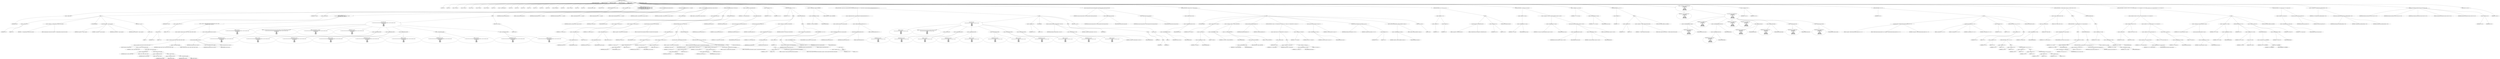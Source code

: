 digraph hostapd_notif_assoc {  
"1000124" [label = "(METHOD,hostapd_notif_assoc)" ]
"1000125" [label = "(PARAM,hostapd_data *hapd)" ]
"1000126" [label = "(PARAM,const u8 *addr)" ]
"1000127" [label = "(PARAM,const u8 *req_ies)" ]
"1000128" [label = "(PARAM,size_t req_ies_len)" ]
"1000129" [label = "(PARAM,int reassoc)" ]
"1000130" [label = "(BLOCK,,)" ]
"1000131" [label = "(LOCAL,v5: int)" ]
"1000132" [label = "(LOCAL,v6: int)" ]
"1000133" [label = "(LOCAL,v7: const char *)" ]
"1000134" [label = "(LOCAL,v12: const u8 *)" ]
"1000135" [label = "(LOCAL,v13: size_t)" ]
"1000136" [label = "(LOCAL,v14: sta_info *)" ]
"1000137" [label = "(LOCAL,v15: sta_info *)" ]
"1000138" [label = "(LOCAL,v16: int)" ]
"1000139" [label = "(LOCAL,v17: wpa_state_machine *)" ]
"1000140" [label = "(LOCAL,v18: int)" ]
"1000141" [label = "(LOCAL,v19: int)" ]
"1000142" [label = "(LOCAL,v20: u32)" ]
"1000143" [label = "(LOCAL,v21: int)" ]
"1000144" [label = "(LOCAL,v22: u8 *)" ]
"1000145" [label = "(LOCAL,v23: int)" ]
"1000146" [label = "(LOCAL,v24: u32)" ]
"1000147" [label = "(LOCAL,v25: unsigned int)" ]
"1000148" [label = "(LOCAL,v26: int)" ]
"1000149" [label = "(LOCAL,v27: wpa_event)" ]
"1000150" [label = "(LOCAL,v28: int)" ]
"1000151" [label = "(LOCAL,v29: int)" ]
"1000152" [label = "(LOCAL,elems: ieee802_11_elems)" ]
"1000153" [label = "(LOCAL,buf: u8 [ 1064 ])" ]
"1000154" [label = "(CONTROL_STRUCTURE,if ( !addr ),if ( !addr ))" ]
"1000155" [label = "(<operator>.logicalNot,!addr)" ]
"1000156" [label = "(IDENTIFIER,addr,!addr)" ]
"1000157" [label = "(BLOCK,,)" ]
"1000158" [label = "(<operator>.assignment,v6 = 2)" ]
"1000159" [label = "(IDENTIFIER,v6,v6 = 2)" ]
"1000160" [label = "(LITERAL,2,v6 = 2)" ]
"1000161" [label = "(<operator>.assignment,v7 = \"hostapd_notif_assoc: Skip event with no address\")" ]
"1000162" [label = "(IDENTIFIER,v7,v7 = \"hostapd_notif_assoc: Skip event with no address\")" ]
"1000163" [label = "(LITERAL,\"hostapd_notif_assoc: Skip event with no address\",v7 = \"hostapd_notif_assoc: Skip event with no address\")" ]
"1000164" [label = "(JUMP_TARGET,LABEL_31)" ]
"1000165" [label = "(wpa_printf,wpa_printf(v6, v7, req_ies, req_ies_len))" ]
"1000166" [label = "(IDENTIFIER,v6,wpa_printf(v6, v7, req_ies, req_ies_len))" ]
"1000167" [label = "(IDENTIFIER,v7,wpa_printf(v6, v7, req_ies, req_ies_len))" ]
"1000168" [label = "(IDENTIFIER,req_ies,wpa_printf(v6, v7, req_ies, req_ies_len))" ]
"1000169" [label = "(IDENTIFIER,req_ies_len,wpa_printf(v6, v7, req_ies, req_ies_len))" ]
"1000170" [label = "(RETURN,return -1;,return -1;)" ]
"1000171" [label = "(<operator>.minus,-1)" ]
"1000172" [label = "(LITERAL,1,-1)" ]
"1000173" [label = "(<operator>.assignment,v5 = *addr)" ]
"1000174" [label = "(IDENTIFIER,v5,v5 = *addr)" ]
"1000175" [label = "(<operator>.indirection,*addr)" ]
"1000176" [label = "(IDENTIFIER,addr,v5 = *addr)" ]
"1000177" [label = "(CONTROL_STRUCTURE,if ( (v5 & 1) != 0\n    || !((unsigned __int8)(v5 | addr[1] | addr[2] | addr[3] | addr[4]) | addr[5])\n    || !memcmp(addr, hapd->own_addr, 6u) ),if ( (v5 & 1) != 0\n    || !((unsigned __int8)(v5 | addr[1] | addr[2] | addr[3] | addr[4]) | addr[5])\n    || !memcmp(addr, hapd->own_addr, 6u) ))" ]
"1000178" [label = "(<operator>.logicalOr,(v5 & 1) != 0\n    || !((unsigned __int8)(v5 | addr[1] | addr[2] | addr[3] | addr[4]) | addr[5])\n    || !memcmp(addr, hapd->own_addr, 6u))" ]
"1000179" [label = "(<operator>.notEquals,(v5 & 1) != 0)" ]
"1000180" [label = "(<operator>.and,v5 & 1)" ]
"1000181" [label = "(IDENTIFIER,v5,v5 & 1)" ]
"1000182" [label = "(LITERAL,1,v5 & 1)" ]
"1000183" [label = "(LITERAL,0,(v5 & 1) != 0)" ]
"1000184" [label = "(<operator>.logicalOr,!((unsigned __int8)(v5 | addr[1] | addr[2] | addr[3] | addr[4]) | addr[5])\n    || !memcmp(addr, hapd->own_addr, 6u))" ]
"1000185" [label = "(<operator>.logicalNot,!((unsigned __int8)(v5 | addr[1] | addr[2] | addr[3] | addr[4]) | addr[5]))" ]
"1000186" [label = "(<operator>.or,(unsigned __int8)(v5 | addr[1] | addr[2] | addr[3] | addr[4]) | addr[5])" ]
"1000187" [label = "(<operator>.cast,(unsigned __int8)(v5 | addr[1] | addr[2] | addr[3] | addr[4]))" ]
"1000188" [label = "(UNKNOWN,unsigned __int8,unsigned __int8)" ]
"1000189" [label = "(<operator>.or,v5 | addr[1] | addr[2] | addr[3] | addr[4])" ]
"1000190" [label = "(IDENTIFIER,v5,v5 | addr[1] | addr[2] | addr[3] | addr[4])" ]
"1000191" [label = "(<operator>.or,addr[1] | addr[2] | addr[3] | addr[4])" ]
"1000192" [label = "(<operator>.indirectIndexAccess,addr[1])" ]
"1000193" [label = "(IDENTIFIER,addr,addr[1] | addr[2] | addr[3] | addr[4])" ]
"1000194" [label = "(LITERAL,1,addr[1] | addr[2] | addr[3] | addr[4])" ]
"1000195" [label = "(<operator>.or,addr[2] | addr[3] | addr[4])" ]
"1000196" [label = "(<operator>.indirectIndexAccess,addr[2])" ]
"1000197" [label = "(IDENTIFIER,addr,addr[2] | addr[3] | addr[4])" ]
"1000198" [label = "(LITERAL,2,addr[2] | addr[3] | addr[4])" ]
"1000199" [label = "(<operator>.or,addr[3] | addr[4])" ]
"1000200" [label = "(<operator>.indirectIndexAccess,addr[3])" ]
"1000201" [label = "(IDENTIFIER,addr,addr[3] | addr[4])" ]
"1000202" [label = "(LITERAL,3,addr[3] | addr[4])" ]
"1000203" [label = "(<operator>.indirectIndexAccess,addr[4])" ]
"1000204" [label = "(IDENTIFIER,addr,addr[3] | addr[4])" ]
"1000205" [label = "(LITERAL,4,addr[3] | addr[4])" ]
"1000206" [label = "(<operator>.indirectIndexAccess,addr[5])" ]
"1000207" [label = "(IDENTIFIER,addr,(unsigned __int8)(v5 | addr[1] | addr[2] | addr[3] | addr[4]) | addr[5])" ]
"1000208" [label = "(LITERAL,5,(unsigned __int8)(v5 | addr[1] | addr[2] | addr[3] | addr[4]) | addr[5])" ]
"1000209" [label = "(<operator>.logicalNot,!memcmp(addr, hapd->own_addr, 6u))" ]
"1000210" [label = "(memcmp,memcmp(addr, hapd->own_addr, 6u))" ]
"1000211" [label = "(IDENTIFIER,addr,memcmp(addr, hapd->own_addr, 6u))" ]
"1000212" [label = "(<operator>.indirectFieldAccess,hapd->own_addr)" ]
"1000213" [label = "(IDENTIFIER,hapd,memcmp(addr, hapd->own_addr, 6u))" ]
"1000214" [label = "(FIELD_IDENTIFIER,own_addr,own_addr)" ]
"1000215" [label = "(LITERAL,6u,memcmp(addr, hapd->own_addr, 6u))" ]
"1000216" [label = "(BLOCK,,)" ]
"1000217" [label = "(wpa_printf,wpa_printf(\n      2,\n      \"%s: Invalid SA=%02x:%02x:%02x:%02x:%02x:%02x in received indication - ignore this indication silently\",\n      \"hostapd_notif_assoc\",\n      v5,\n      addr[1],\n      addr[2],\n      addr[3],\n      addr[4],\n      addr[5]))" ]
"1000218" [label = "(LITERAL,2,wpa_printf(\n      2,\n      \"%s: Invalid SA=%02x:%02x:%02x:%02x:%02x:%02x in received indication - ignore this indication silently\",\n      \"hostapd_notif_assoc\",\n      v5,\n      addr[1],\n      addr[2],\n      addr[3],\n      addr[4],\n      addr[5]))" ]
"1000219" [label = "(LITERAL,\"%s: Invalid SA=%02x:%02x:%02x:%02x:%02x:%02x in received indication - ignore this indication silently\",wpa_printf(\n      2,\n      \"%s: Invalid SA=%02x:%02x:%02x:%02x:%02x:%02x in received indication - ignore this indication silently\",\n      \"hostapd_notif_assoc\",\n      v5,\n      addr[1],\n      addr[2],\n      addr[3],\n      addr[4],\n      addr[5]))" ]
"1000220" [label = "(LITERAL,\"hostapd_notif_assoc\",wpa_printf(\n      2,\n      \"%s: Invalid SA=%02x:%02x:%02x:%02x:%02x:%02x in received indication - ignore this indication silently\",\n      \"hostapd_notif_assoc\",\n      v5,\n      addr[1],\n      addr[2],\n      addr[3],\n      addr[4],\n      addr[5]))" ]
"1000221" [label = "(IDENTIFIER,v5,wpa_printf(\n      2,\n      \"%s: Invalid SA=%02x:%02x:%02x:%02x:%02x:%02x in received indication - ignore this indication silently\",\n      \"hostapd_notif_assoc\",\n      v5,\n      addr[1],\n      addr[2],\n      addr[3],\n      addr[4],\n      addr[5]))" ]
"1000222" [label = "(<operator>.indirectIndexAccess,addr[1])" ]
"1000223" [label = "(IDENTIFIER,addr,wpa_printf(\n      2,\n      \"%s: Invalid SA=%02x:%02x:%02x:%02x:%02x:%02x in received indication - ignore this indication silently\",\n      \"hostapd_notif_assoc\",\n      v5,\n      addr[1],\n      addr[2],\n      addr[3],\n      addr[4],\n      addr[5]))" ]
"1000224" [label = "(LITERAL,1,wpa_printf(\n      2,\n      \"%s: Invalid SA=%02x:%02x:%02x:%02x:%02x:%02x in received indication - ignore this indication silently\",\n      \"hostapd_notif_assoc\",\n      v5,\n      addr[1],\n      addr[2],\n      addr[3],\n      addr[4],\n      addr[5]))" ]
"1000225" [label = "(<operator>.indirectIndexAccess,addr[2])" ]
"1000226" [label = "(IDENTIFIER,addr,wpa_printf(\n      2,\n      \"%s: Invalid SA=%02x:%02x:%02x:%02x:%02x:%02x in received indication - ignore this indication silently\",\n      \"hostapd_notif_assoc\",\n      v5,\n      addr[1],\n      addr[2],\n      addr[3],\n      addr[4],\n      addr[5]))" ]
"1000227" [label = "(LITERAL,2,wpa_printf(\n      2,\n      \"%s: Invalid SA=%02x:%02x:%02x:%02x:%02x:%02x in received indication - ignore this indication silently\",\n      \"hostapd_notif_assoc\",\n      v5,\n      addr[1],\n      addr[2],\n      addr[3],\n      addr[4],\n      addr[5]))" ]
"1000228" [label = "(<operator>.indirectIndexAccess,addr[3])" ]
"1000229" [label = "(IDENTIFIER,addr,wpa_printf(\n      2,\n      \"%s: Invalid SA=%02x:%02x:%02x:%02x:%02x:%02x in received indication - ignore this indication silently\",\n      \"hostapd_notif_assoc\",\n      v5,\n      addr[1],\n      addr[2],\n      addr[3],\n      addr[4],\n      addr[5]))" ]
"1000230" [label = "(LITERAL,3,wpa_printf(\n      2,\n      \"%s: Invalid SA=%02x:%02x:%02x:%02x:%02x:%02x in received indication - ignore this indication silently\",\n      \"hostapd_notif_assoc\",\n      v5,\n      addr[1],\n      addr[2],\n      addr[3],\n      addr[4],\n      addr[5]))" ]
"1000231" [label = "(<operator>.indirectIndexAccess,addr[4])" ]
"1000232" [label = "(IDENTIFIER,addr,wpa_printf(\n      2,\n      \"%s: Invalid SA=%02x:%02x:%02x:%02x:%02x:%02x in received indication - ignore this indication silently\",\n      \"hostapd_notif_assoc\",\n      v5,\n      addr[1],\n      addr[2],\n      addr[3],\n      addr[4],\n      addr[5]))" ]
"1000233" [label = "(LITERAL,4,wpa_printf(\n      2,\n      \"%s: Invalid SA=%02x:%02x:%02x:%02x:%02x:%02x in received indication - ignore this indication silently\",\n      \"hostapd_notif_assoc\",\n      v5,\n      addr[1],\n      addr[2],\n      addr[3],\n      addr[4],\n      addr[5]))" ]
"1000234" [label = "(<operator>.indirectIndexAccess,addr[5])" ]
"1000235" [label = "(IDENTIFIER,addr,wpa_printf(\n      2,\n      \"%s: Invalid SA=%02x:%02x:%02x:%02x:%02x:%02x in received indication - ignore this indication silently\",\n      \"hostapd_notif_assoc\",\n      v5,\n      addr[1],\n      addr[2],\n      addr[3],\n      addr[4],\n      addr[5]))" ]
"1000236" [label = "(LITERAL,5,wpa_printf(\n      2,\n      \"%s: Invalid SA=%02x:%02x:%02x:%02x:%02x:%02x in received indication - ignore this indication silently\",\n      \"hostapd_notif_assoc\",\n      v5,\n      addr[1],\n      addr[2],\n      addr[3],\n      addr[4],\n      addr[5]))" ]
"1000237" [label = "(RETURN,return 0;,return 0;)" ]
"1000238" [label = "(LITERAL,0,return 0;)" ]
"1000239" [label = "(random_add_randomness,random_add_randomness(addr, 6u))" ]
"1000240" [label = "(IDENTIFIER,addr,random_add_randomness(addr, 6u))" ]
"1000241" [label = "(LITERAL,6u,random_add_randomness(addr, 6u))" ]
"1000242" [label = "(hostapd_logger,hostapd_logger(hapd, addr, 1u, 2, \"associated\"))" ]
"1000243" [label = "(IDENTIFIER,hapd,hostapd_logger(hapd, addr, 1u, 2, \"associated\"))" ]
"1000244" [label = "(IDENTIFIER,addr,hostapd_logger(hapd, addr, 1u, 2, \"associated\"))" ]
"1000245" [label = "(LITERAL,1u,hostapd_logger(hapd, addr, 1u, 2, \"associated\"))" ]
"1000246" [label = "(LITERAL,2,hostapd_logger(hapd, addr, 1u, 2, \"associated\"))" ]
"1000247" [label = "(LITERAL,\"associated\",hostapd_logger(hapd, addr, 1u, 2, \"associated\"))" ]
"1000248" [label = "(ieee802_11_parse_elems,ieee802_11_parse_elems(req_ies, req_ies_len, &elems, 0))" ]
"1000249" [label = "(IDENTIFIER,req_ies,ieee802_11_parse_elems(req_ies, req_ies_len, &elems, 0))" ]
"1000250" [label = "(IDENTIFIER,req_ies_len,ieee802_11_parse_elems(req_ies, req_ies_len, &elems, 0))" ]
"1000251" [label = "(<operator>.addressOf,&elems)" ]
"1000252" [label = "(IDENTIFIER,elems,ieee802_11_parse_elems(req_ies, req_ies_len, &elems, 0))" ]
"1000253" [label = "(LITERAL,0,ieee802_11_parse_elems(req_ies, req_ies_len, &elems, 0))" ]
"1000254" [label = "(CONTROL_STRUCTURE,if ( elems.wps_ie ),if ( elems.wps_ie ))" ]
"1000255" [label = "(<operator>.fieldAccess,elems.wps_ie)" ]
"1000256" [label = "(IDENTIFIER,elems,if ( elems.wps_ie ))" ]
"1000257" [label = "(FIELD_IDENTIFIER,wps_ie,wps_ie)" ]
"1000258" [label = "(BLOCK,,)" ]
"1000259" [label = "(<operator>.assignment,v12 = elems.wps_ie - 2)" ]
"1000260" [label = "(IDENTIFIER,v12,v12 = elems.wps_ie - 2)" ]
"1000261" [label = "(<operator>.subtraction,elems.wps_ie - 2)" ]
"1000262" [label = "(<operator>.fieldAccess,elems.wps_ie)" ]
"1000263" [label = "(IDENTIFIER,elems,elems.wps_ie - 2)" ]
"1000264" [label = "(FIELD_IDENTIFIER,wps_ie,wps_ie)" ]
"1000265" [label = "(LITERAL,2,elems.wps_ie - 2)" ]
"1000266" [label = "(<operator>.assignment,v13 = elems.wps_ie_len + 2)" ]
"1000267" [label = "(IDENTIFIER,v13,v13 = elems.wps_ie_len + 2)" ]
"1000268" [label = "(<operator>.addition,elems.wps_ie_len + 2)" ]
"1000269" [label = "(<operator>.fieldAccess,elems.wps_ie_len)" ]
"1000270" [label = "(IDENTIFIER,elems,elems.wps_ie_len + 2)" ]
"1000271" [label = "(FIELD_IDENTIFIER,wps_ie_len,wps_ie_len)" ]
"1000272" [label = "(LITERAL,2,elems.wps_ie_len + 2)" ]
"1000273" [label = "(wpa_printf,wpa_printf(2, \"STA included WPS IE in (Re)AssocReq\"))" ]
"1000274" [label = "(LITERAL,2,wpa_printf(2, \"STA included WPS IE in (Re)AssocReq\"))" ]
"1000275" [label = "(LITERAL,\"STA included WPS IE in (Re)AssocReq\",wpa_printf(2, \"STA included WPS IE in (Re)AssocReq\"))" ]
"1000276" [label = "(CONTROL_STRUCTURE,else,else)" ]
"1000277" [label = "(CONTROL_STRUCTURE,if ( elems.rsn_ie ),if ( elems.rsn_ie ))" ]
"1000278" [label = "(<operator>.fieldAccess,elems.rsn_ie)" ]
"1000279" [label = "(IDENTIFIER,elems,if ( elems.rsn_ie ))" ]
"1000280" [label = "(FIELD_IDENTIFIER,rsn_ie,rsn_ie)" ]
"1000281" [label = "(BLOCK,,)" ]
"1000282" [label = "(<operator>.assignment,v12 = elems.rsn_ie - 2)" ]
"1000283" [label = "(IDENTIFIER,v12,v12 = elems.rsn_ie - 2)" ]
"1000284" [label = "(<operator>.subtraction,elems.rsn_ie - 2)" ]
"1000285" [label = "(<operator>.fieldAccess,elems.rsn_ie)" ]
"1000286" [label = "(IDENTIFIER,elems,elems.rsn_ie - 2)" ]
"1000287" [label = "(FIELD_IDENTIFIER,rsn_ie,rsn_ie)" ]
"1000288" [label = "(LITERAL,2,elems.rsn_ie - 2)" ]
"1000289" [label = "(<operator>.assignment,v13 = elems.rsn_ie_len + 2)" ]
"1000290" [label = "(IDENTIFIER,v13,v13 = elems.rsn_ie_len + 2)" ]
"1000291" [label = "(<operator>.addition,elems.rsn_ie_len + 2)" ]
"1000292" [label = "(<operator>.fieldAccess,elems.rsn_ie_len)" ]
"1000293" [label = "(IDENTIFIER,elems,elems.rsn_ie_len + 2)" ]
"1000294" [label = "(FIELD_IDENTIFIER,rsn_ie_len,rsn_ie_len)" ]
"1000295" [label = "(LITERAL,2,elems.rsn_ie_len + 2)" ]
"1000296" [label = "(wpa_printf,wpa_printf(2, \"STA included RSN IE in (Re)AssocReq\"))" ]
"1000297" [label = "(LITERAL,2,wpa_printf(2, \"STA included RSN IE in (Re)AssocReq\"))" ]
"1000298" [label = "(LITERAL,\"STA included RSN IE in (Re)AssocReq\",wpa_printf(2, \"STA included RSN IE in (Re)AssocReq\"))" ]
"1000299" [label = "(CONTROL_STRUCTURE,else,else)" ]
"1000300" [label = "(CONTROL_STRUCTURE,if ( elems.wpa_ie ),if ( elems.wpa_ie ))" ]
"1000301" [label = "(<operator>.fieldAccess,elems.wpa_ie)" ]
"1000302" [label = "(IDENTIFIER,elems,if ( elems.wpa_ie ))" ]
"1000303" [label = "(FIELD_IDENTIFIER,wpa_ie,wpa_ie)" ]
"1000304" [label = "(BLOCK,,)" ]
"1000305" [label = "(<operator>.assignment,v12 = elems.wpa_ie - 2)" ]
"1000306" [label = "(IDENTIFIER,v12,v12 = elems.wpa_ie - 2)" ]
"1000307" [label = "(<operator>.subtraction,elems.wpa_ie - 2)" ]
"1000308" [label = "(<operator>.fieldAccess,elems.wpa_ie)" ]
"1000309" [label = "(IDENTIFIER,elems,elems.wpa_ie - 2)" ]
"1000310" [label = "(FIELD_IDENTIFIER,wpa_ie,wpa_ie)" ]
"1000311" [label = "(LITERAL,2,elems.wpa_ie - 2)" ]
"1000312" [label = "(<operator>.assignment,v13 = elems.wpa_ie_len + 2)" ]
"1000313" [label = "(IDENTIFIER,v13,v13 = elems.wpa_ie_len + 2)" ]
"1000314" [label = "(<operator>.addition,elems.wpa_ie_len + 2)" ]
"1000315" [label = "(<operator>.fieldAccess,elems.wpa_ie_len)" ]
"1000316" [label = "(IDENTIFIER,elems,elems.wpa_ie_len + 2)" ]
"1000317" [label = "(FIELD_IDENTIFIER,wpa_ie_len,wpa_ie_len)" ]
"1000318" [label = "(LITERAL,2,elems.wpa_ie_len + 2)" ]
"1000319" [label = "(wpa_printf,wpa_printf(2, \"STA included WPA IE in (Re)AssocReq\"))" ]
"1000320" [label = "(LITERAL,2,wpa_printf(2, \"STA included WPA IE in (Re)AssocReq\"))" ]
"1000321" [label = "(LITERAL,\"STA included WPA IE in (Re)AssocReq\",wpa_printf(2, \"STA included WPA IE in (Re)AssocReq\"))" ]
"1000322" [label = "(CONTROL_STRUCTURE,else,else)" ]
"1000323" [label = "(BLOCK,,)" ]
"1000324" [label = "(<operator>.assignment,v13 = 0)" ]
"1000325" [label = "(IDENTIFIER,v13,v13 = 0)" ]
"1000326" [label = "(LITERAL,0,v13 = 0)" ]
"1000327" [label = "(wpa_printf,wpa_printf(2, \"STA did not include WPS/RSN/WPA IE in (Re)AssocReq\"))" ]
"1000328" [label = "(LITERAL,2,wpa_printf(2, \"STA did not include WPS/RSN/WPA IE in (Re)AssocReq\"))" ]
"1000329" [label = "(LITERAL,\"STA did not include WPS/RSN/WPA IE in (Re)AssocReq\",wpa_printf(2, \"STA did not include WPS/RSN/WPA IE in (Re)AssocReq\"))" ]
"1000330" [label = "(<operator>.assignment,v12 = 0)" ]
"1000331" [label = "(IDENTIFIER,v12,v12 = 0)" ]
"1000332" [label = "(LITERAL,0,v12 = 0)" ]
"1000333" [label = "(<operator>.assignment,v14 = ap_get_sta(hapd, addr))" ]
"1000334" [label = "(IDENTIFIER,v14,v14 = ap_get_sta(hapd, addr))" ]
"1000335" [label = "(ap_get_sta,ap_get_sta(hapd, addr))" ]
"1000336" [label = "(IDENTIFIER,hapd,ap_get_sta(hapd, addr))" ]
"1000337" [label = "(IDENTIFIER,addr,ap_get_sta(hapd, addr))" ]
"1000338" [label = "(<operator>.assignment,v15 = v14)" ]
"1000339" [label = "(IDENTIFIER,v15,v15 = v14)" ]
"1000340" [label = "(IDENTIFIER,v14,v15 = v14)" ]
"1000341" [label = "(CONTROL_STRUCTURE,if ( v14 ),if ( v14 ))" ]
"1000342" [label = "(IDENTIFIER,v14,if ( v14 ))" ]
"1000343" [label = "(BLOCK,,)" ]
"1000344" [label = "(ap_sta_no_session_timeout,ap_sta_no_session_timeout(hapd, v14))" ]
"1000345" [label = "(IDENTIFIER,hapd,ap_sta_no_session_timeout(hapd, v14))" ]
"1000346" [label = "(IDENTIFIER,v14,ap_sta_no_session_timeout(hapd, v14))" ]
"1000347" [label = "(accounting_sta_stop,accounting_sta_stop(hapd, v15))" ]
"1000348" [label = "(IDENTIFIER,hapd,accounting_sta_stop(hapd, v15))" ]
"1000349" [label = "(IDENTIFIER,v15,accounting_sta_stop(hapd, v15))" ]
"1000350" [label = "(<operator>.assignment,v15->timeout_next = STA_NULLFUNC)" ]
"1000351" [label = "(<operator>.indirectFieldAccess,v15->timeout_next)" ]
"1000352" [label = "(IDENTIFIER,v15,v15->timeout_next = STA_NULLFUNC)" ]
"1000353" [label = "(FIELD_IDENTIFIER,timeout_next,timeout_next)" ]
"1000354" [label = "(IDENTIFIER,STA_NULLFUNC,v15->timeout_next = STA_NULLFUNC)" ]
"1000355" [label = "(CONTROL_STRUCTURE,else,else)" ]
"1000356" [label = "(BLOCK,,)" ]
"1000357" [label = "(<operator>.assignment,v15 = ap_sta_add(hapd, addr))" ]
"1000358" [label = "(IDENTIFIER,v15,v15 = ap_sta_add(hapd, addr))" ]
"1000359" [label = "(ap_sta_add,ap_sta_add(hapd, addr))" ]
"1000360" [label = "(IDENTIFIER,hapd,ap_sta_add(hapd, addr))" ]
"1000361" [label = "(IDENTIFIER,addr,ap_sta_add(hapd, addr))" ]
"1000362" [label = "(CONTROL_STRUCTURE,if ( !v15 ),if ( !v15 ))" ]
"1000363" [label = "(<operator>.logicalNot,!v15)" ]
"1000364" [label = "(IDENTIFIER,v15,!v15)" ]
"1000365" [label = "(BLOCK,,)" ]
"1000366" [label = "(hostapd_drv_sta_disassoc,hostapd_drv_sta_disassoc(hapd, addr, 5))" ]
"1000367" [label = "(IDENTIFIER,hapd,hostapd_drv_sta_disassoc(hapd, addr, 5))" ]
"1000368" [label = "(IDENTIFIER,addr,hostapd_drv_sta_disassoc(hapd, addr, 5))" ]
"1000369" [label = "(LITERAL,5,hostapd_drv_sta_disassoc(hapd, addr, 5))" ]
"1000370" [label = "(RETURN,return -1;,return -1;)" ]
"1000371" [label = "(<operator>.minus,-1)" ]
"1000372" [label = "(LITERAL,1,-1)" ]
"1000373" [label = "(<operators>.assignmentAnd,v15->flags &= 0xFFFECFFF)" ]
"1000374" [label = "(<operator>.indirectFieldAccess,v15->flags)" ]
"1000375" [label = "(IDENTIFIER,v15,v15->flags &= 0xFFFECFFF)" ]
"1000376" [label = "(FIELD_IDENTIFIER,flags,flags)" ]
"1000377" [label = "(LITERAL,0xFFFECFFF,v15->flags &= 0xFFFECFFF)" ]
"1000378" [label = "(CONTROL_STRUCTURE,if ( !hapd->iface->drv_max_acl_mac_addrs && hostapd_check_acl(hapd, addr, 0) != 1 ),if ( !hapd->iface->drv_max_acl_mac_addrs && hostapd_check_acl(hapd, addr, 0) != 1 ))" ]
"1000379" [label = "(<operator>.logicalAnd,!hapd->iface->drv_max_acl_mac_addrs && hostapd_check_acl(hapd, addr, 0) != 1)" ]
"1000380" [label = "(<operator>.logicalNot,!hapd->iface->drv_max_acl_mac_addrs)" ]
"1000381" [label = "(<operator>.indirectFieldAccess,hapd->iface->drv_max_acl_mac_addrs)" ]
"1000382" [label = "(<operator>.indirectFieldAccess,hapd->iface)" ]
"1000383" [label = "(IDENTIFIER,hapd,!hapd->iface->drv_max_acl_mac_addrs)" ]
"1000384" [label = "(FIELD_IDENTIFIER,iface,iface)" ]
"1000385" [label = "(FIELD_IDENTIFIER,drv_max_acl_mac_addrs,drv_max_acl_mac_addrs)" ]
"1000386" [label = "(<operator>.notEquals,hostapd_check_acl(hapd, addr, 0) != 1)" ]
"1000387" [label = "(hostapd_check_acl,hostapd_check_acl(hapd, addr, 0))" ]
"1000388" [label = "(IDENTIFIER,hapd,hostapd_check_acl(hapd, addr, 0))" ]
"1000389" [label = "(IDENTIFIER,addr,hostapd_check_acl(hapd, addr, 0))" ]
"1000390" [label = "(LITERAL,0,hostapd_check_acl(hapd, addr, 0))" ]
"1000391" [label = "(LITERAL,1,hostapd_check_acl(hapd, addr, 0) != 1)" ]
"1000392" [label = "(BLOCK,,)" ]
"1000393" [label = "(wpa_printf,wpa_printf(\n      3,\n      \"STA %02x:%02x:%02x:%02x:%02x:%02x not allowed to connect\",\n      *addr,\n      addr[1],\n      addr[2],\n      addr[3],\n      addr[4],\n      addr[5]))" ]
"1000394" [label = "(LITERAL,3,wpa_printf(\n      3,\n      \"STA %02x:%02x:%02x:%02x:%02x:%02x not allowed to connect\",\n      *addr,\n      addr[1],\n      addr[2],\n      addr[3],\n      addr[4],\n      addr[5]))" ]
"1000395" [label = "(LITERAL,\"STA %02x:%02x:%02x:%02x:%02x:%02x not allowed to connect\",wpa_printf(\n      3,\n      \"STA %02x:%02x:%02x:%02x:%02x:%02x not allowed to connect\",\n      *addr,\n      addr[1],\n      addr[2],\n      addr[3],\n      addr[4],\n      addr[5]))" ]
"1000396" [label = "(<operator>.indirection,*addr)" ]
"1000397" [label = "(IDENTIFIER,addr,wpa_printf(\n      3,\n      \"STA %02x:%02x:%02x:%02x:%02x:%02x not allowed to connect\",\n      *addr,\n      addr[1],\n      addr[2],\n      addr[3],\n      addr[4],\n      addr[5]))" ]
"1000398" [label = "(<operator>.indirectIndexAccess,addr[1])" ]
"1000399" [label = "(IDENTIFIER,addr,wpa_printf(\n      3,\n      \"STA %02x:%02x:%02x:%02x:%02x:%02x not allowed to connect\",\n      *addr,\n      addr[1],\n      addr[2],\n      addr[3],\n      addr[4],\n      addr[5]))" ]
"1000400" [label = "(LITERAL,1,wpa_printf(\n      3,\n      \"STA %02x:%02x:%02x:%02x:%02x:%02x not allowed to connect\",\n      *addr,\n      addr[1],\n      addr[2],\n      addr[3],\n      addr[4],\n      addr[5]))" ]
"1000401" [label = "(<operator>.indirectIndexAccess,addr[2])" ]
"1000402" [label = "(IDENTIFIER,addr,wpa_printf(\n      3,\n      \"STA %02x:%02x:%02x:%02x:%02x:%02x not allowed to connect\",\n      *addr,\n      addr[1],\n      addr[2],\n      addr[3],\n      addr[4],\n      addr[5]))" ]
"1000403" [label = "(LITERAL,2,wpa_printf(\n      3,\n      \"STA %02x:%02x:%02x:%02x:%02x:%02x not allowed to connect\",\n      *addr,\n      addr[1],\n      addr[2],\n      addr[3],\n      addr[4],\n      addr[5]))" ]
"1000404" [label = "(<operator>.indirectIndexAccess,addr[3])" ]
"1000405" [label = "(IDENTIFIER,addr,wpa_printf(\n      3,\n      \"STA %02x:%02x:%02x:%02x:%02x:%02x not allowed to connect\",\n      *addr,\n      addr[1],\n      addr[2],\n      addr[3],\n      addr[4],\n      addr[5]))" ]
"1000406" [label = "(LITERAL,3,wpa_printf(\n      3,\n      \"STA %02x:%02x:%02x:%02x:%02x:%02x not allowed to connect\",\n      *addr,\n      addr[1],\n      addr[2],\n      addr[3],\n      addr[4],\n      addr[5]))" ]
"1000407" [label = "(<operator>.indirectIndexAccess,addr[4])" ]
"1000408" [label = "(IDENTIFIER,addr,wpa_printf(\n      3,\n      \"STA %02x:%02x:%02x:%02x:%02x:%02x not allowed to connect\",\n      *addr,\n      addr[1],\n      addr[2],\n      addr[3],\n      addr[4],\n      addr[5]))" ]
"1000409" [label = "(LITERAL,4,wpa_printf(\n      3,\n      \"STA %02x:%02x:%02x:%02x:%02x:%02x not allowed to connect\",\n      *addr,\n      addr[1],\n      addr[2],\n      addr[3],\n      addr[4],\n      addr[5]))" ]
"1000410" [label = "(<operator>.indirectIndexAccess,addr[5])" ]
"1000411" [label = "(IDENTIFIER,addr,wpa_printf(\n      3,\n      \"STA %02x:%02x:%02x:%02x:%02x:%02x not allowed to connect\",\n      *addr,\n      addr[1],\n      addr[2],\n      addr[3],\n      addr[4],\n      addr[5]))" ]
"1000412" [label = "(LITERAL,5,wpa_printf(\n      3,\n      \"STA %02x:%02x:%02x:%02x:%02x:%02x not allowed to connect\",\n      *addr,\n      addr[1],\n      addr[2],\n      addr[3],\n      addr[4],\n      addr[5]))" ]
"1000413" [label = "(<operator>.assignment,v16 = 1)" ]
"1000414" [label = "(IDENTIFIER,v16,v16 = 1)" ]
"1000415" [label = "(LITERAL,1,v16 = 1)" ]
"1000416" [label = "(JUMP_TARGET,fail)" ]
"1000417" [label = "(hostapd_drv_sta_disassoc,hostapd_drv_sta_disassoc(hapd, v15->addr, v16))" ]
"1000418" [label = "(IDENTIFIER,hapd,hostapd_drv_sta_disassoc(hapd, v15->addr, v16))" ]
"1000419" [label = "(<operator>.indirectFieldAccess,v15->addr)" ]
"1000420" [label = "(IDENTIFIER,v15,hostapd_drv_sta_disassoc(hapd, v15->addr, v16))" ]
"1000421" [label = "(FIELD_IDENTIFIER,addr,addr)" ]
"1000422" [label = "(IDENTIFIER,v16,hostapd_drv_sta_disassoc(hapd, v15->addr, v16))" ]
"1000423" [label = "(BLOCK,,)" ]
"1000424" [label = "(IDENTIFIER,hapd,)" ]
"1000425" [label = "(BLOCK,,)" ]
"1000426" [label = "(IDENTIFIER,v15,)" ]
"1000427" [label = "(BLOCK,,)" ]
"1000428" [label = "(IDENTIFIER,v29,)" ]
"1000429" [label = "(IDENTIFIER,v28,)" ]
"1000430" [label = "(RETURN,return -1;,return -1;)" ]
"1000431" [label = "(<operator>.minus,-1)" ]
"1000432" [label = "(LITERAL,1,-1)" ]
"1000433" [label = "(ap_copy_sta_supp_op_classes,ap_copy_sta_supp_op_classes(v15, elems.supp_op_classes, elems.supp_op_classes_len))" ]
"1000434" [label = "(IDENTIFIER,v15,ap_copy_sta_supp_op_classes(v15, elems.supp_op_classes, elems.supp_op_classes_len))" ]
"1000435" [label = "(<operator>.fieldAccess,elems.supp_op_classes)" ]
"1000436" [label = "(IDENTIFIER,elems,ap_copy_sta_supp_op_classes(v15, elems.supp_op_classes, elems.supp_op_classes_len))" ]
"1000437" [label = "(FIELD_IDENTIFIER,supp_op_classes,supp_op_classes)" ]
"1000438" [label = "(<operator>.fieldAccess,elems.supp_op_classes_len)" ]
"1000439" [label = "(IDENTIFIER,elems,ap_copy_sta_supp_op_classes(v15, elems.supp_op_classes, elems.supp_op_classes_len))" ]
"1000440" [label = "(FIELD_IDENTIFIER,supp_op_classes_len,supp_op_classes_len)" ]
"1000441" [label = "(CONTROL_STRUCTURE,if ( !hapd->conf->wpa ),if ( !hapd->conf->wpa ))" ]
"1000442" [label = "(<operator>.logicalNot,!hapd->conf->wpa)" ]
"1000443" [label = "(<operator>.indirectFieldAccess,hapd->conf->wpa)" ]
"1000444" [label = "(<operator>.indirectFieldAccess,hapd->conf)" ]
"1000445" [label = "(IDENTIFIER,hapd,!hapd->conf->wpa)" ]
"1000446" [label = "(FIELD_IDENTIFIER,conf,conf)" ]
"1000447" [label = "(FIELD_IDENTIFIER,wpa,wpa)" ]
"1000448" [label = "(BLOCK,,)" ]
"1000449" [label = "(JUMP_TARGET,LABEL_56)" ]
"1000450" [label = "(<operator>.assignment,v26 = v15->flags & 2)" ]
"1000451" [label = "(IDENTIFIER,v26,v26 = v15->flags & 2)" ]
"1000452" [label = "(<operator>.and,v15->flags & 2)" ]
"1000453" [label = "(<operator>.indirectFieldAccess,v15->flags)" ]
"1000454" [label = "(IDENTIFIER,v15,v15->flags & 2)" ]
"1000455" [label = "(FIELD_IDENTIFIER,flags,flags)" ]
"1000456" [label = "(LITERAL,2,v15->flags & 2)" ]
"1000457" [label = "(<operator>.assignment,v15->flags = v15->flags & 0xFFF7FFFF | 3)" ]
"1000458" [label = "(<operator>.indirectFieldAccess,v15->flags)" ]
"1000459" [label = "(IDENTIFIER,v15,v15->flags = v15->flags & 0xFFF7FFFF | 3)" ]
"1000460" [label = "(FIELD_IDENTIFIER,flags,flags)" ]
"1000461" [label = "(<operator>.or,v15->flags & 0xFFF7FFFF | 3)" ]
"1000462" [label = "(<operator>.and,v15->flags & 0xFFF7FFFF)" ]
"1000463" [label = "(<operator>.indirectFieldAccess,v15->flags)" ]
"1000464" [label = "(IDENTIFIER,v15,v15->flags & 0xFFF7FFFF)" ]
"1000465" [label = "(FIELD_IDENTIFIER,flags,flags)" ]
"1000466" [label = "(LITERAL,0xFFF7FFFF,v15->flags & 0xFFF7FFFF)" ]
"1000467" [label = "(LITERAL,3,v15->flags & 0xFFF7FFFF | 3)" ]
"1000468" [label = "(hostapd_set_sta_flags,hostapd_set_sta_flags(hapd, v15))" ]
"1000469" [label = "(IDENTIFIER,hapd,hostapd_set_sta_flags(hapd, v15))" ]
"1000470" [label = "(IDENTIFIER,v15,hostapd_set_sta_flags(hapd, v15))" ]
"1000471" [label = "(CONTROL_STRUCTURE,if ( !reassoc || (v27 = WPA_ASSOC_FT, v15->auth_alg != 2) ),if ( !reassoc || (v27 = WPA_ASSOC_FT, v15->auth_alg != 2) ))" ]
"1000472" [label = "(<operator>.logicalOr,!reassoc || (v27 = WPA_ASSOC_FT, v15->auth_alg != 2))" ]
"1000473" [label = "(<operator>.logicalNot,!reassoc)" ]
"1000474" [label = "(IDENTIFIER,reassoc,!reassoc)" ]
"1000475" [label = "(BLOCK,,)" ]
"1000476" [label = "(<operator>.assignment,v27 = WPA_ASSOC_FT)" ]
"1000477" [label = "(IDENTIFIER,v27,v27 = WPA_ASSOC_FT)" ]
"1000478" [label = "(IDENTIFIER,WPA_ASSOC_FT,v27 = WPA_ASSOC_FT)" ]
"1000479" [label = "(<operator>.notEquals,v15->auth_alg != 2)" ]
"1000480" [label = "(<operator>.indirectFieldAccess,v15->auth_alg)" ]
"1000481" [label = "(IDENTIFIER,v15,v15->auth_alg != 2)" ]
"1000482" [label = "(FIELD_IDENTIFIER,auth_alg,auth_alg)" ]
"1000483" [label = "(LITERAL,2,v15->auth_alg != 2)" ]
"1000484" [label = "(<operator>.assignment,v27 = WPA_ASSOC)" ]
"1000485" [label = "(IDENTIFIER,v27,v27 = WPA_ASSOC)" ]
"1000486" [label = "(IDENTIFIER,WPA_ASSOC,v27 = WPA_ASSOC)" ]
"1000487" [label = "(wpa_auth_sm_event,wpa_auth_sm_event(v15->wpa_sm, v27))" ]
"1000488" [label = "(<operator>.indirectFieldAccess,v15->wpa_sm)" ]
"1000489" [label = "(IDENTIFIER,v15,wpa_auth_sm_event(v15->wpa_sm, v27))" ]
"1000490" [label = "(FIELD_IDENTIFIER,wpa_sm,wpa_sm)" ]
"1000491" [label = "(IDENTIFIER,v27,wpa_auth_sm_event(v15->wpa_sm, v27))" ]
"1000492" [label = "(hostapd_new_assoc_sta,hostapd_new_assoc_sta(hapd, v15, v26 != 0))" ]
"1000493" [label = "(IDENTIFIER,hapd,hostapd_new_assoc_sta(hapd, v15, v26 != 0))" ]
"1000494" [label = "(IDENTIFIER,v15,hostapd_new_assoc_sta(hapd, v15, v26 != 0))" ]
"1000495" [label = "(<operator>.notEquals,v26 != 0)" ]
"1000496" [label = "(IDENTIFIER,v26,v26 != 0)" ]
"1000497" [label = "(LITERAL,0,v26 != 0)" ]
"1000498" [label = "(ieee802_1x_notify_port_enabled,ieee802_1x_notify_port_enabled(v15->eapol_sm, 1))" ]
"1000499" [label = "(<operator>.indirectFieldAccess,v15->eapol_sm)" ]
"1000500" [label = "(IDENTIFIER,v15,ieee802_1x_notify_port_enabled(v15->eapol_sm, 1))" ]
"1000501" [label = "(FIELD_IDENTIFIER,eapol_sm,eapol_sm)" ]
"1000502" [label = "(LITERAL,1,ieee802_1x_notify_port_enabled(v15->eapol_sm, 1))" ]
"1000503" [label = "(RETURN,return 0;,return 0;)" ]
"1000504" [label = "(LITERAL,0,return 0;)" ]
"1000505" [label = "(CONTROL_STRUCTURE,if ( !v12 || !v13 ),if ( !v12 || !v13 ))" ]
"1000506" [label = "(<operator>.logicalOr,!v12 || !v13)" ]
"1000507" [label = "(<operator>.logicalNot,!v12)" ]
"1000508" [label = "(IDENTIFIER,v12,!v12)" ]
"1000509" [label = "(<operator>.logicalNot,!v13)" ]
"1000510" [label = "(IDENTIFIER,v13,!v13)" ]
"1000511" [label = "(BLOCK,,)" ]
"1000512" [label = "(wpa_printf,wpa_printf(2, \"No WPA/RSN IE from STA\"))" ]
"1000513" [label = "(LITERAL,2,wpa_printf(2, \"No WPA/RSN IE from STA\"))" ]
"1000514" [label = "(LITERAL,\"No WPA/RSN IE from STA\",wpa_printf(2, \"No WPA/RSN IE from STA\"))" ]
"1000515" [label = "(<operator>.assignment,v16 = 13)" ]
"1000516" [label = "(IDENTIFIER,v16,v16 = 13)" ]
"1000517" [label = "(LITERAL,13,v16 = 13)" ]
"1000518" [label = "(CONTROL_STRUCTURE,goto fail;,goto fail;)" ]
"1000519" [label = "(CONTROL_STRUCTURE,if ( !v15->wpa_sm ),if ( !v15->wpa_sm ))" ]
"1000520" [label = "(<operator>.logicalNot,!v15->wpa_sm)" ]
"1000521" [label = "(<operator>.indirectFieldAccess,v15->wpa_sm)" ]
"1000522" [label = "(IDENTIFIER,v15,!v15->wpa_sm)" ]
"1000523" [label = "(FIELD_IDENTIFIER,wpa_sm,wpa_sm)" ]
"1000524" [label = "(<operator>.assignment,v15->wpa_sm = wpa_auth_sta_init(hapd->wpa_auth, v15->addr, 0))" ]
"1000525" [label = "(<operator>.indirectFieldAccess,v15->wpa_sm)" ]
"1000526" [label = "(IDENTIFIER,v15,v15->wpa_sm = wpa_auth_sta_init(hapd->wpa_auth, v15->addr, 0))" ]
"1000527" [label = "(FIELD_IDENTIFIER,wpa_sm,wpa_sm)" ]
"1000528" [label = "(wpa_auth_sta_init,wpa_auth_sta_init(hapd->wpa_auth, v15->addr, 0))" ]
"1000529" [label = "(<operator>.indirectFieldAccess,hapd->wpa_auth)" ]
"1000530" [label = "(IDENTIFIER,hapd,wpa_auth_sta_init(hapd->wpa_auth, v15->addr, 0))" ]
"1000531" [label = "(FIELD_IDENTIFIER,wpa_auth,wpa_auth)" ]
"1000532" [label = "(<operator>.indirectFieldAccess,v15->addr)" ]
"1000533" [label = "(IDENTIFIER,v15,wpa_auth_sta_init(hapd->wpa_auth, v15->addr, 0))" ]
"1000534" [label = "(FIELD_IDENTIFIER,addr,addr)" ]
"1000535" [label = "(LITERAL,0,wpa_auth_sta_init(hapd->wpa_auth, v15->addr, 0))" ]
"1000536" [label = "(<operator>.assignment,v17 = v15->wpa_sm)" ]
"1000537" [label = "(IDENTIFIER,v17,v17 = v15->wpa_sm)" ]
"1000538" [label = "(<operator>.indirectFieldAccess,v15->wpa_sm)" ]
"1000539" [label = "(IDENTIFIER,v15,v17 = v15->wpa_sm)" ]
"1000540" [label = "(FIELD_IDENTIFIER,wpa_sm,wpa_sm)" ]
"1000541" [label = "(CONTROL_STRUCTURE,if ( !v17 ),if ( !v17 ))" ]
"1000542" [label = "(<operator>.logicalNot,!v17)" ]
"1000543" [label = "(IDENTIFIER,v17,!v17)" ]
"1000544" [label = "(BLOCK,,)" ]
"1000545" [label = "(<operator>.assignment,v6 = 5)" ]
"1000546" [label = "(IDENTIFIER,v6,v6 = 5)" ]
"1000547" [label = "(LITERAL,5,v6 = 5)" ]
"1000548" [label = "(<operator>.assignment,v7 = \"Failed to initialize WPA state machine\")" ]
"1000549" [label = "(IDENTIFIER,v7,v7 = \"Failed to initialize WPA state machine\")" ]
"1000550" [label = "(LITERAL,\"Failed to initialize WPA state machine\",v7 = \"Failed to initialize WPA state machine\")" ]
"1000551" [label = "(CONTROL_STRUCTURE,goto LABEL_31;,goto LABEL_31;)" ]
"1000552" [label = "(<operator>.assignment,v18 = wpa_validate_wpa_ie(\n          hapd->wpa_auth,\n          v17,\n          hapd->iface->freq,\n          v12,\n          v13,\n          elems.mdie,\n          elems.mdie_len,\n          elems.owe_dh,\n          elems.owe_dh_len))" ]
"1000553" [label = "(IDENTIFIER,v18,v18 = wpa_validate_wpa_ie(\n          hapd->wpa_auth,\n          v17,\n          hapd->iface->freq,\n          v12,\n          v13,\n          elems.mdie,\n          elems.mdie_len,\n          elems.owe_dh,\n          elems.owe_dh_len))" ]
"1000554" [label = "(wpa_validate_wpa_ie,wpa_validate_wpa_ie(\n          hapd->wpa_auth,\n          v17,\n          hapd->iface->freq,\n          v12,\n          v13,\n          elems.mdie,\n          elems.mdie_len,\n          elems.owe_dh,\n          elems.owe_dh_len))" ]
"1000555" [label = "(<operator>.indirectFieldAccess,hapd->wpa_auth)" ]
"1000556" [label = "(IDENTIFIER,hapd,wpa_validate_wpa_ie(\n          hapd->wpa_auth,\n          v17,\n          hapd->iface->freq,\n          v12,\n          v13,\n          elems.mdie,\n          elems.mdie_len,\n          elems.owe_dh,\n          elems.owe_dh_len))" ]
"1000557" [label = "(FIELD_IDENTIFIER,wpa_auth,wpa_auth)" ]
"1000558" [label = "(IDENTIFIER,v17,wpa_validate_wpa_ie(\n          hapd->wpa_auth,\n          v17,\n          hapd->iface->freq,\n          v12,\n          v13,\n          elems.mdie,\n          elems.mdie_len,\n          elems.owe_dh,\n          elems.owe_dh_len))" ]
"1000559" [label = "(<operator>.indirectFieldAccess,hapd->iface->freq)" ]
"1000560" [label = "(<operator>.indirectFieldAccess,hapd->iface)" ]
"1000561" [label = "(IDENTIFIER,hapd,wpa_validate_wpa_ie(\n          hapd->wpa_auth,\n          v17,\n          hapd->iface->freq,\n          v12,\n          v13,\n          elems.mdie,\n          elems.mdie_len,\n          elems.owe_dh,\n          elems.owe_dh_len))" ]
"1000562" [label = "(FIELD_IDENTIFIER,iface,iface)" ]
"1000563" [label = "(FIELD_IDENTIFIER,freq,freq)" ]
"1000564" [label = "(IDENTIFIER,v12,wpa_validate_wpa_ie(\n          hapd->wpa_auth,\n          v17,\n          hapd->iface->freq,\n          v12,\n          v13,\n          elems.mdie,\n          elems.mdie_len,\n          elems.owe_dh,\n          elems.owe_dh_len))" ]
"1000565" [label = "(IDENTIFIER,v13,wpa_validate_wpa_ie(\n          hapd->wpa_auth,\n          v17,\n          hapd->iface->freq,\n          v12,\n          v13,\n          elems.mdie,\n          elems.mdie_len,\n          elems.owe_dh,\n          elems.owe_dh_len))" ]
"1000566" [label = "(<operator>.fieldAccess,elems.mdie)" ]
"1000567" [label = "(IDENTIFIER,elems,wpa_validate_wpa_ie(\n          hapd->wpa_auth,\n          v17,\n          hapd->iface->freq,\n          v12,\n          v13,\n          elems.mdie,\n          elems.mdie_len,\n          elems.owe_dh,\n          elems.owe_dh_len))" ]
"1000568" [label = "(FIELD_IDENTIFIER,mdie,mdie)" ]
"1000569" [label = "(<operator>.fieldAccess,elems.mdie_len)" ]
"1000570" [label = "(IDENTIFIER,elems,wpa_validate_wpa_ie(\n          hapd->wpa_auth,\n          v17,\n          hapd->iface->freq,\n          v12,\n          v13,\n          elems.mdie,\n          elems.mdie_len,\n          elems.owe_dh,\n          elems.owe_dh_len))" ]
"1000571" [label = "(FIELD_IDENTIFIER,mdie_len,mdie_len)" ]
"1000572" [label = "(<operator>.fieldAccess,elems.owe_dh)" ]
"1000573" [label = "(IDENTIFIER,elems,wpa_validate_wpa_ie(\n          hapd->wpa_auth,\n          v17,\n          hapd->iface->freq,\n          v12,\n          v13,\n          elems.mdie,\n          elems.mdie_len,\n          elems.owe_dh,\n          elems.owe_dh_len))" ]
"1000574" [label = "(FIELD_IDENTIFIER,owe_dh,owe_dh)" ]
"1000575" [label = "(<operator>.fieldAccess,elems.owe_dh_len)" ]
"1000576" [label = "(IDENTIFIER,elems,wpa_validate_wpa_ie(\n          hapd->wpa_auth,\n          v17,\n          hapd->iface->freq,\n          v12,\n          v13,\n          elems.mdie,\n          elems.mdie_len,\n          elems.owe_dh,\n          elems.owe_dh_len))" ]
"1000577" [label = "(FIELD_IDENTIFIER,owe_dh_len,owe_dh_len)" ]
"1000578" [label = "(<operator>.assignment,v19 = v18)" ]
"1000579" [label = "(IDENTIFIER,v19,v19 = v18)" ]
"1000580" [label = "(IDENTIFIER,v18,v19 = v18)" ]
"1000581" [label = "(CONTROL_STRUCTURE,if ( v18 ),if ( v18 ))" ]
"1000582" [label = "(IDENTIFIER,v18,if ( v18 ))" ]
"1000583" [label = "(BLOCK,,)" ]
"1000584" [label = "(wpa_printf,wpa_printf(2, \"WPA/RSN information element rejected? (res %u)\", v18))" ]
"1000585" [label = "(LITERAL,2,wpa_printf(2, \"WPA/RSN information element rejected? (res %u)\", v18))" ]
"1000586" [label = "(LITERAL,\"WPA/RSN information element rejected? (res %u)\",wpa_printf(2, \"WPA/RSN information element rejected? (res %u)\", v18))" ]
"1000587" [label = "(IDENTIFIER,v18,wpa_printf(2, \"WPA/RSN information element rejected? (res %u)\", v18))" ]
"1000588" [label = "(wpa_hexdump,wpa_hexdump(2, \"IE\", v12, v13))" ]
"1000589" [label = "(LITERAL,2,wpa_hexdump(2, \"IE\", v12, v13))" ]
"1000590" [label = "(LITERAL,\"IE\",wpa_hexdump(2, \"IE\", v12, v13))" ]
"1000591" [label = "(IDENTIFIER,v12,wpa_hexdump(2, \"IE\", v12, v13))" ]
"1000592" [label = "(IDENTIFIER,v13,wpa_hexdump(2, \"IE\", v12, v13))" ]
"1000593" [label = "(<operator>.assignment,v16 = 18)" ]
"1000594" [label = "(IDENTIFIER,v16,v16 = 18)" ]
"1000595" [label = "(LITERAL,18,v16 = 18)" ]
"1000596" [label = "(CONTROL_STRUCTURE,if ( v19 != 2 ),if ( v19 != 2 ))" ]
"1000597" [label = "(<operator>.notEquals,v19 != 2)" ]
"1000598" [label = "(IDENTIFIER,v19,v19 != 2)" ]
"1000599" [label = "(LITERAL,2,v19 != 2)" ]
"1000600" [label = "(BLOCK,,)" ]
"1000601" [label = "(<operator>.assignment,v16 = 19)" ]
"1000602" [label = "(IDENTIFIER,v16,v16 = 19)" ]
"1000603" [label = "(LITERAL,19,v16 = 19)" ]
"1000604" [label = "(CONTROL_STRUCTURE,if ( v19 != 3 ),if ( v19 != 3 ))" ]
"1000605" [label = "(<operator>.notEquals,v19 != 3)" ]
"1000606" [label = "(IDENTIFIER,v19,v19 != 3)" ]
"1000607" [label = "(LITERAL,3,v19 != 3)" ]
"1000608" [label = "(BLOCK,,)" ]
"1000609" [label = "(<operator>.assignment,v16 = 20)" ]
"1000610" [label = "(IDENTIFIER,v16,v16 = 20)" ]
"1000611" [label = "(LITERAL,20,v16 = 20)" ]
"1000612" [label = "(CONTROL_STRUCTURE,if ( v19 != 4 ),if ( v19 != 4 ))" ]
"1000613" [label = "(<operator>.notEquals,v19 != 4)" ]
"1000614" [label = "(IDENTIFIER,v19,v19 != 4)" ]
"1000615" [label = "(LITERAL,4,v19 != 4)" ]
"1000616" [label = "(BLOCK,,)" ]
"1000617" [label = "(<operator>.assignment,v16 = 13)" ]
"1000618" [label = "(IDENTIFIER,v16,v16 = 13)" ]
"1000619" [label = "(LITERAL,13,v16 = 13)" ]
"1000620" [label = "(CONTROL_STRUCTURE,if ( v19 == 8 ),if ( v19 == 8 ))" ]
"1000621" [label = "(<operator>.equals,v19 == 8)" ]
"1000622" [label = "(IDENTIFIER,v19,v19 == 8)" ]
"1000623" [label = "(LITERAL,8,v19 == 8)" ]
"1000624" [label = "(<operator>.assignment,v16 = 24)" ]
"1000625" [label = "(IDENTIFIER,v16,v16 = 24)" ]
"1000626" [label = "(LITERAL,24,v16 = 24)" ]
"1000627" [label = "(CONTROL_STRUCTURE,goto fail;,goto fail;)" ]
"1000628" [label = "(CONTROL_STRUCTURE,if ( (v15->flags & 0x402) == 1026 ),if ( (v15->flags & 0x402) == 1026 ))" ]
"1000629" [label = "(<operator>.equals,(v15->flags & 0x402) == 1026)" ]
"1000630" [label = "(<operator>.and,v15->flags & 0x402)" ]
"1000631" [label = "(<operator>.indirectFieldAccess,v15->flags)" ]
"1000632" [label = "(IDENTIFIER,v15,v15->flags & 0x402)" ]
"1000633" [label = "(FIELD_IDENTIFIER,flags,flags)" ]
"1000634" [label = "(LITERAL,0x402,v15->flags & 0x402)" ]
"1000635" [label = "(LITERAL,1026,(v15->flags & 0x402) == 1026)" ]
"1000636" [label = "(BLOCK,,)" ]
"1000637" [label = "(CONTROL_STRUCTURE,if ( v15->sa_query_timed_out ),if ( v15->sa_query_timed_out ))" ]
"1000638" [label = "(<operator>.indirectFieldAccess,v15->sa_query_timed_out)" ]
"1000639" [label = "(IDENTIFIER,v15,if ( v15->sa_query_timed_out ))" ]
"1000640" [label = "(FIELD_IDENTIFIER,sa_query_timed_out,sa_query_timed_out)" ]
"1000641" [label = "(BLOCK,,)" ]
"1000642" [label = "(<operator>.assignment,v20 = v15->flags)" ]
"1000643" [label = "(IDENTIFIER,v20,v20 = v15->flags)" ]
"1000644" [label = "(<operator>.indirectFieldAccess,v15->flags)" ]
"1000645" [label = "(IDENTIFIER,v15,v20 = v15->flags)" ]
"1000646" [label = "(FIELD_IDENTIFIER,flags,flags)" ]
"1000647" [label = "(CONTROL_STRUCTURE,else,else)" ]
"1000648" [label = "(BLOCK,,)" ]
"1000649" [label = "(CONTROL_STRUCTURE,if ( v15->sa_query_count > 0 ),if ( v15->sa_query_count > 0 ))" ]
"1000650" [label = "(<operator>.greaterThan,v15->sa_query_count > 0)" ]
"1000651" [label = "(<operator>.indirectFieldAccess,v15->sa_query_count)" ]
"1000652" [label = "(IDENTIFIER,v15,v15->sa_query_count > 0)" ]
"1000653" [label = "(FIELD_IDENTIFIER,sa_query_count,sa_query_count)" ]
"1000654" [label = "(LITERAL,0,v15->sa_query_count > 0)" ]
"1000655" [label = "(ap_check_sa_query_timeout,ap_check_sa_query_timeout(hapd, v15))" ]
"1000656" [label = "(IDENTIFIER,hapd,ap_check_sa_query_timeout(hapd, v15))" ]
"1000657" [label = "(IDENTIFIER,v15,ap_check_sa_query_timeout(hapd, v15))" ]
"1000658" [label = "(<operator>.assignment,v20 = v15->flags)" ]
"1000659" [label = "(IDENTIFIER,v20,v20 = v15->flags)" ]
"1000660" [label = "(<operator>.indirectFieldAccess,v15->flags)" ]
"1000661" [label = "(IDENTIFIER,v15,v20 = v15->flags)" ]
"1000662" [label = "(FIELD_IDENTIFIER,flags,flags)" ]
"1000663" [label = "(CONTROL_STRUCTURE,else,else)" ]
"1000664" [label = "(BLOCK,,)" ]
"1000665" [label = "(<operator>.assignment,v20 = v15->flags)" ]
"1000666" [label = "(IDENTIFIER,v20,v20 = v15->flags)" ]
"1000667" [label = "(<operator>.indirectFieldAccess,v15->flags)" ]
"1000668" [label = "(IDENTIFIER,v15,v20 = v15->flags)" ]
"1000669" [label = "(FIELD_IDENTIFIER,flags,flags)" ]
"1000670" [label = "(CONTROL_STRUCTURE,if ( (v20 & 0x402) != 1026 || (v21 = v15->sa_query_timed_out) != 0 || v15->auth_alg == 2 ),if ( (v20 & 0x402) != 1026 || (v21 = v15->sa_query_timed_out) != 0 || v15->auth_alg == 2 ))" ]
"1000671" [label = "(<operator>.logicalOr,(v20 & 0x402) != 1026 || (v21 = v15->sa_query_timed_out) != 0 || v15->auth_alg == 2)" ]
"1000672" [label = "(<operator>.notEquals,(v20 & 0x402) != 1026)" ]
"1000673" [label = "(<operator>.and,v20 & 0x402)" ]
"1000674" [label = "(IDENTIFIER,v20,v20 & 0x402)" ]
"1000675" [label = "(LITERAL,0x402,v20 & 0x402)" ]
"1000676" [label = "(LITERAL,1026,(v20 & 0x402) != 1026)" ]
"1000677" [label = "(<operator>.logicalOr,(v21 = v15->sa_query_timed_out) != 0 || v15->auth_alg == 2)" ]
"1000678" [label = "(<operator>.notEquals,(v21 = v15->sa_query_timed_out) != 0)" ]
"1000679" [label = "(<operator>.assignment,v21 = v15->sa_query_timed_out)" ]
"1000680" [label = "(IDENTIFIER,v21,v21 = v15->sa_query_timed_out)" ]
"1000681" [label = "(<operator>.indirectFieldAccess,v15->sa_query_timed_out)" ]
"1000682" [label = "(IDENTIFIER,v15,v21 = v15->sa_query_timed_out)" ]
"1000683" [label = "(FIELD_IDENTIFIER,sa_query_timed_out,sa_query_timed_out)" ]
"1000684" [label = "(LITERAL,0,(v21 = v15->sa_query_timed_out) != 0)" ]
"1000685" [label = "(<operator>.equals,v15->auth_alg == 2)" ]
"1000686" [label = "(<operator>.indirectFieldAccess,v15->auth_alg)" ]
"1000687" [label = "(IDENTIFIER,v15,v15->auth_alg == 2)" ]
"1000688" [label = "(FIELD_IDENTIFIER,auth_alg,auth_alg)" ]
"1000689" [label = "(LITERAL,2,v15->auth_alg == 2)" ]
"1000690" [label = "(BLOCK,,)" ]
"1000691" [label = "(<operator>.assignment,v23 = wpa_auth_uses_mfp(v15->wpa_sm))" ]
"1000692" [label = "(IDENTIFIER,v23,v23 = wpa_auth_uses_mfp(v15->wpa_sm))" ]
"1000693" [label = "(wpa_auth_uses_mfp,wpa_auth_uses_mfp(v15->wpa_sm))" ]
"1000694" [label = "(<operator>.indirectFieldAccess,v15->wpa_sm)" ]
"1000695" [label = "(IDENTIFIER,v15,wpa_auth_uses_mfp(v15->wpa_sm))" ]
"1000696" [label = "(FIELD_IDENTIFIER,wpa_sm,wpa_sm)" ]
"1000697" [label = "(<operator>.assignment,v24 = v15->flags)" ]
"1000698" [label = "(IDENTIFIER,v24,v24 = v15->flags)" ]
"1000699" [label = "(<operator>.indirectFieldAccess,v15->flags)" ]
"1000700" [label = "(IDENTIFIER,v15,v24 = v15->flags)" ]
"1000701" [label = "(FIELD_IDENTIFIER,flags,flags)" ]
"1000702" [label = "(CONTROL_STRUCTURE,if ( v23 ),if ( v23 ))" ]
"1000703" [label = "(IDENTIFIER,v23,if ( v23 ))" ]
"1000704" [label = "(<operator>.assignment,v25 = v24 | 0x400)" ]
"1000705" [label = "(IDENTIFIER,v25,v25 = v24 | 0x400)" ]
"1000706" [label = "(<operator>.or,v24 | 0x400)" ]
"1000707" [label = "(IDENTIFIER,v24,v24 | 0x400)" ]
"1000708" [label = "(LITERAL,0x400,v24 | 0x400)" ]
"1000709" [label = "(CONTROL_STRUCTURE,else,else)" ]
"1000710" [label = "(<operator>.assignment,v25 = v24 & 0xFFFFFBFF)" ]
"1000711" [label = "(IDENTIFIER,v25,v25 = v24 & 0xFFFFFBFF)" ]
"1000712" [label = "(<operator>.and,v24 & 0xFFFFFBFF)" ]
"1000713" [label = "(IDENTIFIER,v24,v24 & 0xFFFFFBFF)" ]
"1000714" [label = "(LITERAL,0xFFFFFBFF,v24 & 0xFFFFFBFF)" ]
"1000715" [label = "(<operator>.assignment,v15->flags = v25)" ]
"1000716" [label = "(<operator>.indirectFieldAccess,v15->flags)" ]
"1000717" [label = "(IDENTIFIER,v15,v15->flags = v25)" ]
"1000718" [label = "(FIELD_IDENTIFIER,flags,flags)" ]
"1000719" [label = "(IDENTIFIER,v25,v15->flags = v25)" ]
"1000720" [label = "(CONTROL_STRUCTURE,goto LABEL_56;,goto LABEL_56;)" ]
"1000721" [label = "(CONTROL_STRUCTURE,if ( !v15->sa_query_count ),if ( !v15->sa_query_count ))" ]
"1000722" [label = "(<operator>.logicalNot,!v15->sa_query_count)" ]
"1000723" [label = "(<operator>.indirectFieldAccess,v15->sa_query_count)" ]
"1000724" [label = "(IDENTIFIER,v15,!v15->sa_query_count)" ]
"1000725" [label = "(FIELD_IDENTIFIER,sa_query_count,sa_query_count)" ]
"1000726" [label = "(ap_sta_start_sa_query,ap_sta_start_sa_query(hapd, v15))" ]
"1000727" [label = "(IDENTIFIER,hapd,ap_sta_start_sa_query(hapd, v15))" ]
"1000728" [label = "(IDENTIFIER,v15,ap_sta_start_sa_query(hapd, v15))" ]
"1000729" [label = "(<operator>.assignment,v22 = hostapd_eid_assoc_comeback_time(hapd, v15, buf))" ]
"1000730" [label = "(IDENTIFIER,v22,v22 = hostapd_eid_assoc_comeback_time(hapd, v15, buf))" ]
"1000731" [label = "(hostapd_eid_assoc_comeback_time,hostapd_eid_assoc_comeback_time(hapd, v15, buf))" ]
"1000732" [label = "(IDENTIFIER,hapd,hostapd_eid_assoc_comeback_time(hapd, v15, buf))" ]
"1000733" [label = "(IDENTIFIER,v15,hostapd_eid_assoc_comeback_time(hapd, v15, buf))" ]
"1000734" [label = "(IDENTIFIER,buf,hostapd_eid_assoc_comeback_time(hapd, v15, buf))" ]
"1000735" [label = "(hostapd_sta_assoc,hostapd_sta_assoc(hapd, addr, reassoc, 0x1Eu, buf, v22 - buf))" ]
"1000736" [label = "(IDENTIFIER,hapd,hostapd_sta_assoc(hapd, addr, reassoc, 0x1Eu, buf, v22 - buf))" ]
"1000737" [label = "(IDENTIFIER,addr,hostapd_sta_assoc(hapd, addr, reassoc, 0x1Eu, buf, v22 - buf))" ]
"1000738" [label = "(IDENTIFIER,reassoc,hostapd_sta_assoc(hapd, addr, reassoc, 0x1Eu, buf, v22 - buf))" ]
"1000739" [label = "(LITERAL,0x1Eu,hostapd_sta_assoc(hapd, addr, reassoc, 0x1Eu, buf, v22 - buf))" ]
"1000740" [label = "(IDENTIFIER,buf,hostapd_sta_assoc(hapd, addr, reassoc, 0x1Eu, buf, v22 - buf))" ]
"1000741" [label = "(<operator>.subtraction,v22 - buf)" ]
"1000742" [label = "(IDENTIFIER,v22,v22 - buf)" ]
"1000743" [label = "(IDENTIFIER,buf,v22 - buf)" ]
"1000744" [label = "(RETURN,return v21;,return v21;)" ]
"1000745" [label = "(IDENTIFIER,v21,return v21;)" ]
"1000746" [label = "(METHOD_RETURN,int __fastcall)" ]
  "1000124" -> "1000125" 
  "1000124" -> "1000126" 
  "1000124" -> "1000127" 
  "1000124" -> "1000128" 
  "1000124" -> "1000129" 
  "1000124" -> "1000130" 
  "1000124" -> "1000746" 
  "1000130" -> "1000131" 
  "1000130" -> "1000132" 
  "1000130" -> "1000133" 
  "1000130" -> "1000134" 
  "1000130" -> "1000135" 
  "1000130" -> "1000136" 
  "1000130" -> "1000137" 
  "1000130" -> "1000138" 
  "1000130" -> "1000139" 
  "1000130" -> "1000140" 
  "1000130" -> "1000141" 
  "1000130" -> "1000142" 
  "1000130" -> "1000143" 
  "1000130" -> "1000144" 
  "1000130" -> "1000145" 
  "1000130" -> "1000146" 
  "1000130" -> "1000147" 
  "1000130" -> "1000148" 
  "1000130" -> "1000149" 
  "1000130" -> "1000150" 
  "1000130" -> "1000151" 
  "1000130" -> "1000152" 
  "1000130" -> "1000153" 
  "1000130" -> "1000154" 
  "1000130" -> "1000173" 
  "1000130" -> "1000177" 
  "1000130" -> "1000239" 
  "1000130" -> "1000242" 
  "1000130" -> "1000248" 
  "1000130" -> "1000254" 
  "1000130" -> "1000333" 
  "1000130" -> "1000338" 
  "1000130" -> "1000341" 
  "1000130" -> "1000373" 
  "1000130" -> "1000378" 
  "1000130" -> "1000433" 
  "1000130" -> "1000441" 
  "1000130" -> "1000505" 
  "1000130" -> "1000519" 
  "1000130" -> "1000536" 
  "1000130" -> "1000541" 
  "1000130" -> "1000552" 
  "1000130" -> "1000578" 
  "1000130" -> "1000581" 
  "1000130" -> "1000628" 
  "1000130" -> "1000670" 
  "1000130" -> "1000721" 
  "1000130" -> "1000729" 
  "1000130" -> "1000735" 
  "1000130" -> "1000744" 
  "1000154" -> "1000155" 
  "1000154" -> "1000157" 
  "1000155" -> "1000156" 
  "1000157" -> "1000158" 
  "1000157" -> "1000161" 
  "1000157" -> "1000164" 
  "1000157" -> "1000165" 
  "1000157" -> "1000170" 
  "1000158" -> "1000159" 
  "1000158" -> "1000160" 
  "1000161" -> "1000162" 
  "1000161" -> "1000163" 
  "1000165" -> "1000166" 
  "1000165" -> "1000167" 
  "1000165" -> "1000168" 
  "1000165" -> "1000169" 
  "1000170" -> "1000171" 
  "1000171" -> "1000172" 
  "1000173" -> "1000174" 
  "1000173" -> "1000175" 
  "1000175" -> "1000176" 
  "1000177" -> "1000178" 
  "1000177" -> "1000216" 
  "1000178" -> "1000179" 
  "1000178" -> "1000184" 
  "1000179" -> "1000180" 
  "1000179" -> "1000183" 
  "1000180" -> "1000181" 
  "1000180" -> "1000182" 
  "1000184" -> "1000185" 
  "1000184" -> "1000209" 
  "1000185" -> "1000186" 
  "1000186" -> "1000187" 
  "1000186" -> "1000206" 
  "1000187" -> "1000188" 
  "1000187" -> "1000189" 
  "1000189" -> "1000190" 
  "1000189" -> "1000191" 
  "1000191" -> "1000192" 
  "1000191" -> "1000195" 
  "1000192" -> "1000193" 
  "1000192" -> "1000194" 
  "1000195" -> "1000196" 
  "1000195" -> "1000199" 
  "1000196" -> "1000197" 
  "1000196" -> "1000198" 
  "1000199" -> "1000200" 
  "1000199" -> "1000203" 
  "1000200" -> "1000201" 
  "1000200" -> "1000202" 
  "1000203" -> "1000204" 
  "1000203" -> "1000205" 
  "1000206" -> "1000207" 
  "1000206" -> "1000208" 
  "1000209" -> "1000210" 
  "1000210" -> "1000211" 
  "1000210" -> "1000212" 
  "1000210" -> "1000215" 
  "1000212" -> "1000213" 
  "1000212" -> "1000214" 
  "1000216" -> "1000217" 
  "1000216" -> "1000237" 
  "1000217" -> "1000218" 
  "1000217" -> "1000219" 
  "1000217" -> "1000220" 
  "1000217" -> "1000221" 
  "1000217" -> "1000222" 
  "1000217" -> "1000225" 
  "1000217" -> "1000228" 
  "1000217" -> "1000231" 
  "1000217" -> "1000234" 
  "1000222" -> "1000223" 
  "1000222" -> "1000224" 
  "1000225" -> "1000226" 
  "1000225" -> "1000227" 
  "1000228" -> "1000229" 
  "1000228" -> "1000230" 
  "1000231" -> "1000232" 
  "1000231" -> "1000233" 
  "1000234" -> "1000235" 
  "1000234" -> "1000236" 
  "1000237" -> "1000238" 
  "1000239" -> "1000240" 
  "1000239" -> "1000241" 
  "1000242" -> "1000243" 
  "1000242" -> "1000244" 
  "1000242" -> "1000245" 
  "1000242" -> "1000246" 
  "1000242" -> "1000247" 
  "1000248" -> "1000249" 
  "1000248" -> "1000250" 
  "1000248" -> "1000251" 
  "1000248" -> "1000253" 
  "1000251" -> "1000252" 
  "1000254" -> "1000255" 
  "1000254" -> "1000258" 
  "1000254" -> "1000276" 
  "1000255" -> "1000256" 
  "1000255" -> "1000257" 
  "1000258" -> "1000259" 
  "1000258" -> "1000266" 
  "1000258" -> "1000273" 
  "1000259" -> "1000260" 
  "1000259" -> "1000261" 
  "1000261" -> "1000262" 
  "1000261" -> "1000265" 
  "1000262" -> "1000263" 
  "1000262" -> "1000264" 
  "1000266" -> "1000267" 
  "1000266" -> "1000268" 
  "1000268" -> "1000269" 
  "1000268" -> "1000272" 
  "1000269" -> "1000270" 
  "1000269" -> "1000271" 
  "1000273" -> "1000274" 
  "1000273" -> "1000275" 
  "1000276" -> "1000277" 
  "1000277" -> "1000278" 
  "1000277" -> "1000281" 
  "1000277" -> "1000299" 
  "1000278" -> "1000279" 
  "1000278" -> "1000280" 
  "1000281" -> "1000282" 
  "1000281" -> "1000289" 
  "1000281" -> "1000296" 
  "1000282" -> "1000283" 
  "1000282" -> "1000284" 
  "1000284" -> "1000285" 
  "1000284" -> "1000288" 
  "1000285" -> "1000286" 
  "1000285" -> "1000287" 
  "1000289" -> "1000290" 
  "1000289" -> "1000291" 
  "1000291" -> "1000292" 
  "1000291" -> "1000295" 
  "1000292" -> "1000293" 
  "1000292" -> "1000294" 
  "1000296" -> "1000297" 
  "1000296" -> "1000298" 
  "1000299" -> "1000300" 
  "1000300" -> "1000301" 
  "1000300" -> "1000304" 
  "1000300" -> "1000322" 
  "1000301" -> "1000302" 
  "1000301" -> "1000303" 
  "1000304" -> "1000305" 
  "1000304" -> "1000312" 
  "1000304" -> "1000319" 
  "1000305" -> "1000306" 
  "1000305" -> "1000307" 
  "1000307" -> "1000308" 
  "1000307" -> "1000311" 
  "1000308" -> "1000309" 
  "1000308" -> "1000310" 
  "1000312" -> "1000313" 
  "1000312" -> "1000314" 
  "1000314" -> "1000315" 
  "1000314" -> "1000318" 
  "1000315" -> "1000316" 
  "1000315" -> "1000317" 
  "1000319" -> "1000320" 
  "1000319" -> "1000321" 
  "1000322" -> "1000323" 
  "1000323" -> "1000324" 
  "1000323" -> "1000327" 
  "1000323" -> "1000330" 
  "1000324" -> "1000325" 
  "1000324" -> "1000326" 
  "1000327" -> "1000328" 
  "1000327" -> "1000329" 
  "1000330" -> "1000331" 
  "1000330" -> "1000332" 
  "1000333" -> "1000334" 
  "1000333" -> "1000335" 
  "1000335" -> "1000336" 
  "1000335" -> "1000337" 
  "1000338" -> "1000339" 
  "1000338" -> "1000340" 
  "1000341" -> "1000342" 
  "1000341" -> "1000343" 
  "1000341" -> "1000355" 
  "1000343" -> "1000344" 
  "1000343" -> "1000347" 
  "1000343" -> "1000350" 
  "1000344" -> "1000345" 
  "1000344" -> "1000346" 
  "1000347" -> "1000348" 
  "1000347" -> "1000349" 
  "1000350" -> "1000351" 
  "1000350" -> "1000354" 
  "1000351" -> "1000352" 
  "1000351" -> "1000353" 
  "1000355" -> "1000356" 
  "1000356" -> "1000357" 
  "1000356" -> "1000362" 
  "1000357" -> "1000358" 
  "1000357" -> "1000359" 
  "1000359" -> "1000360" 
  "1000359" -> "1000361" 
  "1000362" -> "1000363" 
  "1000362" -> "1000365" 
  "1000363" -> "1000364" 
  "1000365" -> "1000366" 
  "1000365" -> "1000370" 
  "1000366" -> "1000367" 
  "1000366" -> "1000368" 
  "1000366" -> "1000369" 
  "1000370" -> "1000371" 
  "1000371" -> "1000372" 
  "1000373" -> "1000374" 
  "1000373" -> "1000377" 
  "1000374" -> "1000375" 
  "1000374" -> "1000376" 
  "1000378" -> "1000379" 
  "1000378" -> "1000392" 
  "1000379" -> "1000380" 
  "1000379" -> "1000386" 
  "1000380" -> "1000381" 
  "1000381" -> "1000382" 
  "1000381" -> "1000385" 
  "1000382" -> "1000383" 
  "1000382" -> "1000384" 
  "1000386" -> "1000387" 
  "1000386" -> "1000391" 
  "1000387" -> "1000388" 
  "1000387" -> "1000389" 
  "1000387" -> "1000390" 
  "1000392" -> "1000393" 
  "1000392" -> "1000413" 
  "1000392" -> "1000416" 
  "1000392" -> "1000417" 
  "1000392" -> "1000423" 
  "1000392" -> "1000430" 
  "1000393" -> "1000394" 
  "1000393" -> "1000395" 
  "1000393" -> "1000396" 
  "1000393" -> "1000398" 
  "1000393" -> "1000401" 
  "1000393" -> "1000404" 
  "1000393" -> "1000407" 
  "1000393" -> "1000410" 
  "1000396" -> "1000397" 
  "1000398" -> "1000399" 
  "1000398" -> "1000400" 
  "1000401" -> "1000402" 
  "1000401" -> "1000403" 
  "1000404" -> "1000405" 
  "1000404" -> "1000406" 
  "1000407" -> "1000408" 
  "1000407" -> "1000409" 
  "1000410" -> "1000411" 
  "1000410" -> "1000412" 
  "1000413" -> "1000414" 
  "1000413" -> "1000415" 
  "1000417" -> "1000418" 
  "1000417" -> "1000419" 
  "1000417" -> "1000422" 
  "1000419" -> "1000420" 
  "1000419" -> "1000421" 
  "1000423" -> "1000424" 
  "1000423" -> "1000425" 
  "1000425" -> "1000426" 
  "1000425" -> "1000427" 
  "1000427" -> "1000428" 
  "1000427" -> "1000429" 
  "1000430" -> "1000431" 
  "1000431" -> "1000432" 
  "1000433" -> "1000434" 
  "1000433" -> "1000435" 
  "1000433" -> "1000438" 
  "1000435" -> "1000436" 
  "1000435" -> "1000437" 
  "1000438" -> "1000439" 
  "1000438" -> "1000440" 
  "1000441" -> "1000442" 
  "1000441" -> "1000448" 
  "1000442" -> "1000443" 
  "1000443" -> "1000444" 
  "1000443" -> "1000447" 
  "1000444" -> "1000445" 
  "1000444" -> "1000446" 
  "1000448" -> "1000449" 
  "1000448" -> "1000450" 
  "1000448" -> "1000457" 
  "1000448" -> "1000468" 
  "1000448" -> "1000471" 
  "1000448" -> "1000487" 
  "1000448" -> "1000492" 
  "1000448" -> "1000498" 
  "1000448" -> "1000503" 
  "1000450" -> "1000451" 
  "1000450" -> "1000452" 
  "1000452" -> "1000453" 
  "1000452" -> "1000456" 
  "1000453" -> "1000454" 
  "1000453" -> "1000455" 
  "1000457" -> "1000458" 
  "1000457" -> "1000461" 
  "1000458" -> "1000459" 
  "1000458" -> "1000460" 
  "1000461" -> "1000462" 
  "1000461" -> "1000467" 
  "1000462" -> "1000463" 
  "1000462" -> "1000466" 
  "1000463" -> "1000464" 
  "1000463" -> "1000465" 
  "1000468" -> "1000469" 
  "1000468" -> "1000470" 
  "1000471" -> "1000472" 
  "1000471" -> "1000484" 
  "1000472" -> "1000473" 
  "1000472" -> "1000475" 
  "1000473" -> "1000474" 
  "1000475" -> "1000476" 
  "1000475" -> "1000479" 
  "1000476" -> "1000477" 
  "1000476" -> "1000478" 
  "1000479" -> "1000480" 
  "1000479" -> "1000483" 
  "1000480" -> "1000481" 
  "1000480" -> "1000482" 
  "1000484" -> "1000485" 
  "1000484" -> "1000486" 
  "1000487" -> "1000488" 
  "1000487" -> "1000491" 
  "1000488" -> "1000489" 
  "1000488" -> "1000490" 
  "1000492" -> "1000493" 
  "1000492" -> "1000494" 
  "1000492" -> "1000495" 
  "1000495" -> "1000496" 
  "1000495" -> "1000497" 
  "1000498" -> "1000499" 
  "1000498" -> "1000502" 
  "1000499" -> "1000500" 
  "1000499" -> "1000501" 
  "1000503" -> "1000504" 
  "1000505" -> "1000506" 
  "1000505" -> "1000511" 
  "1000506" -> "1000507" 
  "1000506" -> "1000509" 
  "1000507" -> "1000508" 
  "1000509" -> "1000510" 
  "1000511" -> "1000512" 
  "1000511" -> "1000515" 
  "1000511" -> "1000518" 
  "1000512" -> "1000513" 
  "1000512" -> "1000514" 
  "1000515" -> "1000516" 
  "1000515" -> "1000517" 
  "1000519" -> "1000520" 
  "1000519" -> "1000524" 
  "1000520" -> "1000521" 
  "1000521" -> "1000522" 
  "1000521" -> "1000523" 
  "1000524" -> "1000525" 
  "1000524" -> "1000528" 
  "1000525" -> "1000526" 
  "1000525" -> "1000527" 
  "1000528" -> "1000529" 
  "1000528" -> "1000532" 
  "1000528" -> "1000535" 
  "1000529" -> "1000530" 
  "1000529" -> "1000531" 
  "1000532" -> "1000533" 
  "1000532" -> "1000534" 
  "1000536" -> "1000537" 
  "1000536" -> "1000538" 
  "1000538" -> "1000539" 
  "1000538" -> "1000540" 
  "1000541" -> "1000542" 
  "1000541" -> "1000544" 
  "1000542" -> "1000543" 
  "1000544" -> "1000545" 
  "1000544" -> "1000548" 
  "1000544" -> "1000551" 
  "1000545" -> "1000546" 
  "1000545" -> "1000547" 
  "1000548" -> "1000549" 
  "1000548" -> "1000550" 
  "1000552" -> "1000553" 
  "1000552" -> "1000554" 
  "1000554" -> "1000555" 
  "1000554" -> "1000558" 
  "1000554" -> "1000559" 
  "1000554" -> "1000564" 
  "1000554" -> "1000565" 
  "1000554" -> "1000566" 
  "1000554" -> "1000569" 
  "1000554" -> "1000572" 
  "1000554" -> "1000575" 
  "1000555" -> "1000556" 
  "1000555" -> "1000557" 
  "1000559" -> "1000560" 
  "1000559" -> "1000563" 
  "1000560" -> "1000561" 
  "1000560" -> "1000562" 
  "1000566" -> "1000567" 
  "1000566" -> "1000568" 
  "1000569" -> "1000570" 
  "1000569" -> "1000571" 
  "1000572" -> "1000573" 
  "1000572" -> "1000574" 
  "1000575" -> "1000576" 
  "1000575" -> "1000577" 
  "1000578" -> "1000579" 
  "1000578" -> "1000580" 
  "1000581" -> "1000582" 
  "1000581" -> "1000583" 
  "1000583" -> "1000584" 
  "1000583" -> "1000588" 
  "1000583" -> "1000593" 
  "1000583" -> "1000596" 
  "1000583" -> "1000627" 
  "1000584" -> "1000585" 
  "1000584" -> "1000586" 
  "1000584" -> "1000587" 
  "1000588" -> "1000589" 
  "1000588" -> "1000590" 
  "1000588" -> "1000591" 
  "1000588" -> "1000592" 
  "1000593" -> "1000594" 
  "1000593" -> "1000595" 
  "1000596" -> "1000597" 
  "1000596" -> "1000600" 
  "1000597" -> "1000598" 
  "1000597" -> "1000599" 
  "1000600" -> "1000601" 
  "1000600" -> "1000604" 
  "1000601" -> "1000602" 
  "1000601" -> "1000603" 
  "1000604" -> "1000605" 
  "1000604" -> "1000608" 
  "1000605" -> "1000606" 
  "1000605" -> "1000607" 
  "1000608" -> "1000609" 
  "1000608" -> "1000612" 
  "1000609" -> "1000610" 
  "1000609" -> "1000611" 
  "1000612" -> "1000613" 
  "1000612" -> "1000616" 
  "1000613" -> "1000614" 
  "1000613" -> "1000615" 
  "1000616" -> "1000617" 
  "1000616" -> "1000620" 
  "1000617" -> "1000618" 
  "1000617" -> "1000619" 
  "1000620" -> "1000621" 
  "1000620" -> "1000624" 
  "1000621" -> "1000622" 
  "1000621" -> "1000623" 
  "1000624" -> "1000625" 
  "1000624" -> "1000626" 
  "1000628" -> "1000629" 
  "1000628" -> "1000636" 
  "1000628" -> "1000663" 
  "1000629" -> "1000630" 
  "1000629" -> "1000635" 
  "1000630" -> "1000631" 
  "1000630" -> "1000634" 
  "1000631" -> "1000632" 
  "1000631" -> "1000633" 
  "1000636" -> "1000637" 
  "1000637" -> "1000638" 
  "1000637" -> "1000641" 
  "1000637" -> "1000647" 
  "1000638" -> "1000639" 
  "1000638" -> "1000640" 
  "1000641" -> "1000642" 
  "1000642" -> "1000643" 
  "1000642" -> "1000644" 
  "1000644" -> "1000645" 
  "1000644" -> "1000646" 
  "1000647" -> "1000648" 
  "1000648" -> "1000649" 
  "1000648" -> "1000658" 
  "1000649" -> "1000650" 
  "1000649" -> "1000655" 
  "1000650" -> "1000651" 
  "1000650" -> "1000654" 
  "1000651" -> "1000652" 
  "1000651" -> "1000653" 
  "1000655" -> "1000656" 
  "1000655" -> "1000657" 
  "1000658" -> "1000659" 
  "1000658" -> "1000660" 
  "1000660" -> "1000661" 
  "1000660" -> "1000662" 
  "1000663" -> "1000664" 
  "1000664" -> "1000665" 
  "1000665" -> "1000666" 
  "1000665" -> "1000667" 
  "1000667" -> "1000668" 
  "1000667" -> "1000669" 
  "1000670" -> "1000671" 
  "1000670" -> "1000690" 
  "1000671" -> "1000672" 
  "1000671" -> "1000677" 
  "1000672" -> "1000673" 
  "1000672" -> "1000676" 
  "1000673" -> "1000674" 
  "1000673" -> "1000675" 
  "1000677" -> "1000678" 
  "1000677" -> "1000685" 
  "1000678" -> "1000679" 
  "1000678" -> "1000684" 
  "1000679" -> "1000680" 
  "1000679" -> "1000681" 
  "1000681" -> "1000682" 
  "1000681" -> "1000683" 
  "1000685" -> "1000686" 
  "1000685" -> "1000689" 
  "1000686" -> "1000687" 
  "1000686" -> "1000688" 
  "1000690" -> "1000691" 
  "1000690" -> "1000697" 
  "1000690" -> "1000702" 
  "1000690" -> "1000715" 
  "1000690" -> "1000720" 
  "1000691" -> "1000692" 
  "1000691" -> "1000693" 
  "1000693" -> "1000694" 
  "1000694" -> "1000695" 
  "1000694" -> "1000696" 
  "1000697" -> "1000698" 
  "1000697" -> "1000699" 
  "1000699" -> "1000700" 
  "1000699" -> "1000701" 
  "1000702" -> "1000703" 
  "1000702" -> "1000704" 
  "1000702" -> "1000709" 
  "1000704" -> "1000705" 
  "1000704" -> "1000706" 
  "1000706" -> "1000707" 
  "1000706" -> "1000708" 
  "1000709" -> "1000710" 
  "1000710" -> "1000711" 
  "1000710" -> "1000712" 
  "1000712" -> "1000713" 
  "1000712" -> "1000714" 
  "1000715" -> "1000716" 
  "1000715" -> "1000719" 
  "1000716" -> "1000717" 
  "1000716" -> "1000718" 
  "1000721" -> "1000722" 
  "1000721" -> "1000726" 
  "1000722" -> "1000723" 
  "1000723" -> "1000724" 
  "1000723" -> "1000725" 
  "1000726" -> "1000727" 
  "1000726" -> "1000728" 
  "1000729" -> "1000730" 
  "1000729" -> "1000731" 
  "1000731" -> "1000732" 
  "1000731" -> "1000733" 
  "1000731" -> "1000734" 
  "1000735" -> "1000736" 
  "1000735" -> "1000737" 
  "1000735" -> "1000738" 
  "1000735" -> "1000739" 
  "1000735" -> "1000740" 
  "1000735" -> "1000741" 
  "1000741" -> "1000742" 
  "1000741" -> "1000743" 
  "1000744" -> "1000745" 
}
